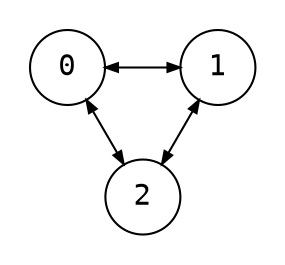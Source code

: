 digraph {
    node [shape=circle, fontname="monospace"; fixedsize=true, width="0.5"];
    edge [arrowsize=0.6];
    layout=neato;
    mode="sgd";
    normalize=true;
    pad=0.2;

    0 -> {1, 2} [dir="both"];
    1 -> 2 [dir="both"];
}